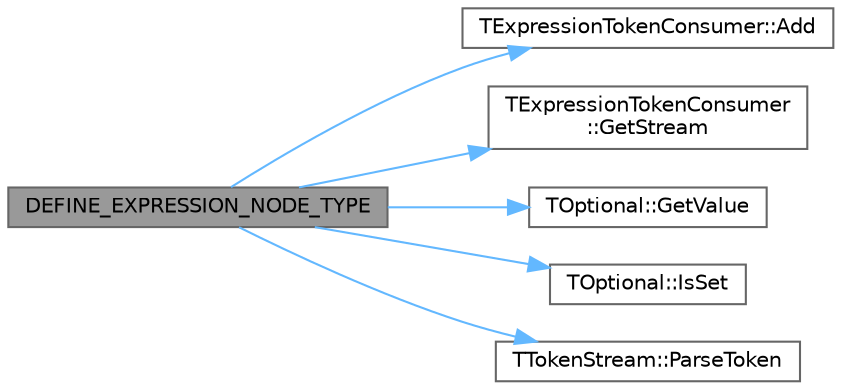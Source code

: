 digraph "DEFINE_EXPRESSION_NODE_TYPE"
{
 // INTERACTIVE_SVG=YES
 // LATEX_PDF_SIZE
  bgcolor="transparent";
  edge [fontname=Helvetica,fontsize=10,labelfontname=Helvetica,labelfontsize=10];
  node [fontname=Helvetica,fontsize=10,shape=box,height=0.2,width=0.4];
  rankdir="LR";
  Node1 [id="Node000001",label="DEFINE_EXPRESSION_NODE_TYPE",height=0.2,width=0.4,color="gray40", fillcolor="grey60", style="filled", fontcolor="black",tooltip=" "];
  Node1 -> Node2 [id="edge1_Node000001_Node000002",color="steelblue1",style="solid",tooltip=" "];
  Node2 [id="Node000002",label="TExpressionTokenConsumer::Add",height=0.2,width=0.4,color="grey40", fillcolor="white", style="filled",URL="$dc/d36/classTExpressionTokenConsumer.html#a966a66a348eb85c73f1c96abcdead9c7",tooltip="Add an expression node to the consumer, specifying the FStringToken this node relates to."];
  Node1 -> Node3 [id="edge2_Node000001_Node000003",color="steelblue1",style="solid",tooltip=" "];
  Node3 [id="Node000003",label="TExpressionTokenConsumer\l::GetStream",height=0.2,width=0.4,color="grey40", fillcolor="white", style="filled",URL="$dc/d36/classTExpressionTokenConsumer.html#a2b7380e89c46a684bddec180e368c0e7",tooltip="Get the expression stream."];
  Node1 -> Node4 [id="edge3_Node000001_Node000004",color="steelblue1",style="solid",tooltip=" "];
  Node4 [id="Node000004",label="TOptional::GetValue",height=0.2,width=0.4,color="grey40", fillcolor="white", style="filled",URL="$d7/d70/structTOptional.html#a145e77bf7df807de7fa6e9116c99ccfb",tooltip=" "];
  Node1 -> Node5 [id="edge4_Node000001_Node000005",color="steelblue1",style="solid",tooltip=" "];
  Node5 [id="Node000005",label="TOptional::IsSet",height=0.2,width=0.4,color="grey40", fillcolor="white", style="filled",URL="$d7/d70/structTOptional.html#abefc0af22acb393ca97df57062fa85ad",tooltip=" "];
  Node1 -> Node6 [id="edge5_Node000001_Node000006",color="steelblue1",style="solid",tooltip=" "];
  Node6 [id="Node000006",label="TTokenStream::ParseToken",height=0.2,width=0.4,color="grey40", fillcolor="white", style="filled",URL="$da/d52/classTTokenStream.html#ab2c94c00f240348d269236d7aed0b51b",tooltip="Parse out a token using the supplied predicate."];
}
